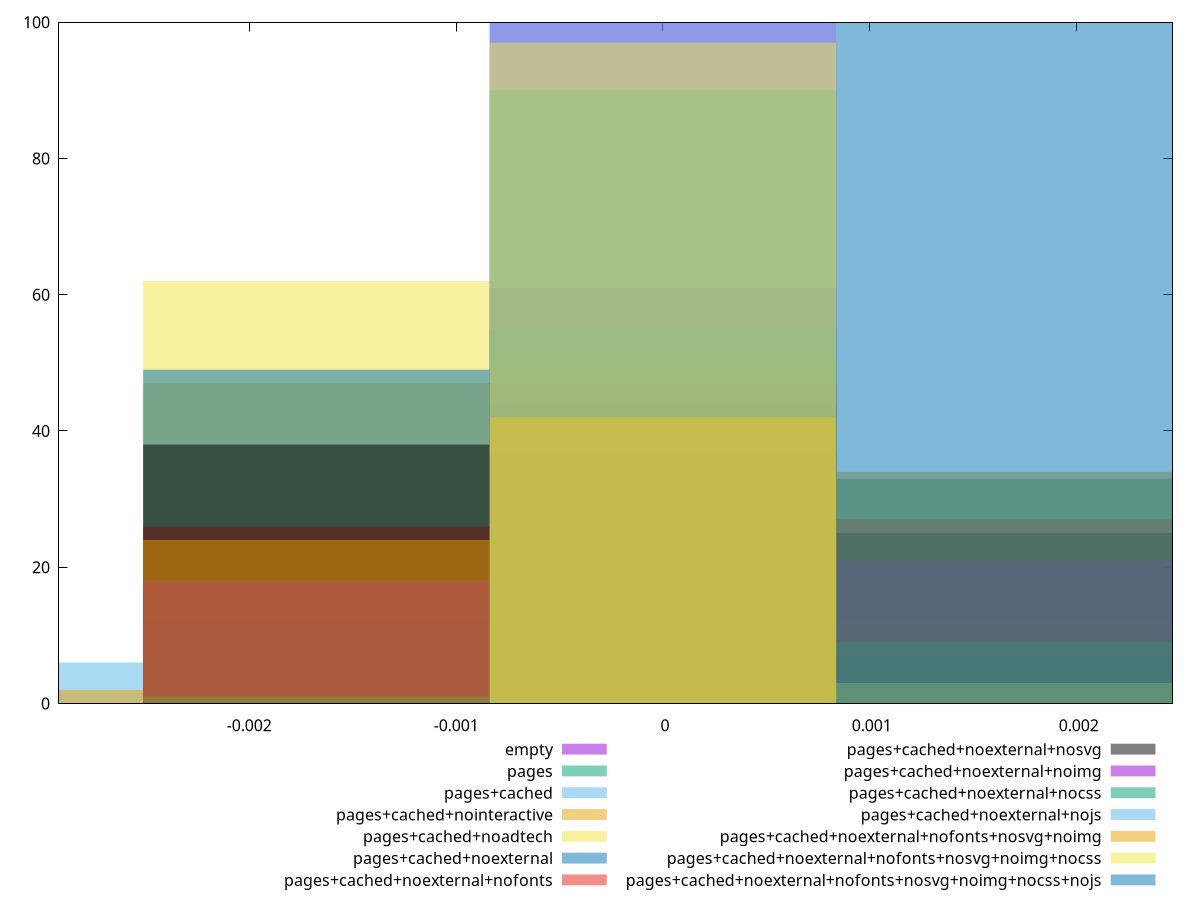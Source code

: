reset

$empty <<EOF
0 100
EOF

$pages <<EOF
0 55
0.0016754855121189664 33
-0.0016754855121189664 12
EOF

$pagesCached <<EOF
0 55
-0.0016754855121189664 38
-0.0033509710242379327 6
0.0016754855121189664 1
EOF

$pagesCachedNointeractive <<EOF
-0.0016754855121189664 47
0 50
-0.0033509710242379327 2
0.0016754855121189664 1
EOF

$pagesCachedNoadtech <<EOF
0.0016754855121189664 12
-0.0016754855121189664 62
0 26
EOF

$pagesCachedNoexternal <<EOF
0 44
-0.0016754855121189664 49
0.0016754855121189664 7
EOF

$pagesCachedNoexternalNofonts <<EOF
0 47
-0.0016754855121189664 26
0.0016754855121189664 27
EOF

$pagesCachedNoexternalNosvg <<EOF
0 37
-0.0016754855121189664 38
0.0016754855121189664 25
EOF

$pagesCachedNoexternalNoimg <<EOF
0 61
0.0016754855121189664 21
-0.0016754855121189664 18
EOF

$pagesCachedNoexternalNocss <<EOF
0 90
0.0016754855121189664 9
-0.0016754855121189664 1
EOF

$pagesCachedNoexternalNojs <<EOF
0 100
EOF

$pagesCachedNoexternalNofontsNosvgNoimg <<EOF
0 42
0.0016754855121189664 34
-0.0016754855121189664 24
EOF

$pagesCachedNoexternalNofontsNosvgNoimgNocss <<EOF
0 97
0.0016754855121189664 3
EOF

$pagesCachedNoexternalNofontsNosvgNoimgNocssNojs <<EOF
0.0016754855121189664 100
EOF

set key outside below
set boxwidth 0.0016754855121189664
set xrange [-0.002920053734437449:0.0024632437711335007]
set yrange [0:100]
set trange [0:100]
set style fill transparent solid 0.5 noborder
set terminal svg size 640, 620 enhanced background rgb 'white'
set output "report_00008_2021-01-22T20:58:29.167/meta/score-difference/comparison/histogram/all_raw.svg"

plot $empty title "empty" with boxes, \
     $pages title "pages" with boxes, \
     $pagesCached title "pages+cached" with boxes, \
     $pagesCachedNointeractive title "pages+cached+nointeractive" with boxes, \
     $pagesCachedNoadtech title "pages+cached+noadtech" with boxes, \
     $pagesCachedNoexternal title "pages+cached+noexternal" with boxes, \
     $pagesCachedNoexternalNofonts title "pages+cached+noexternal+nofonts" with boxes, \
     $pagesCachedNoexternalNosvg title "pages+cached+noexternal+nosvg" with boxes, \
     $pagesCachedNoexternalNoimg title "pages+cached+noexternal+noimg" with boxes, \
     $pagesCachedNoexternalNocss title "pages+cached+noexternal+nocss" with boxes, \
     $pagesCachedNoexternalNojs title "pages+cached+noexternal+nojs" with boxes, \
     $pagesCachedNoexternalNofontsNosvgNoimg title "pages+cached+noexternal+nofonts+nosvg+noimg" with boxes, \
     $pagesCachedNoexternalNofontsNosvgNoimgNocss title "pages+cached+noexternal+nofonts+nosvg+noimg+nocss" with boxes, \
     $pagesCachedNoexternalNofontsNosvgNoimgNocssNojs title "pages+cached+noexternal+nofonts+nosvg+noimg+nocss+nojs" with boxes

reset
